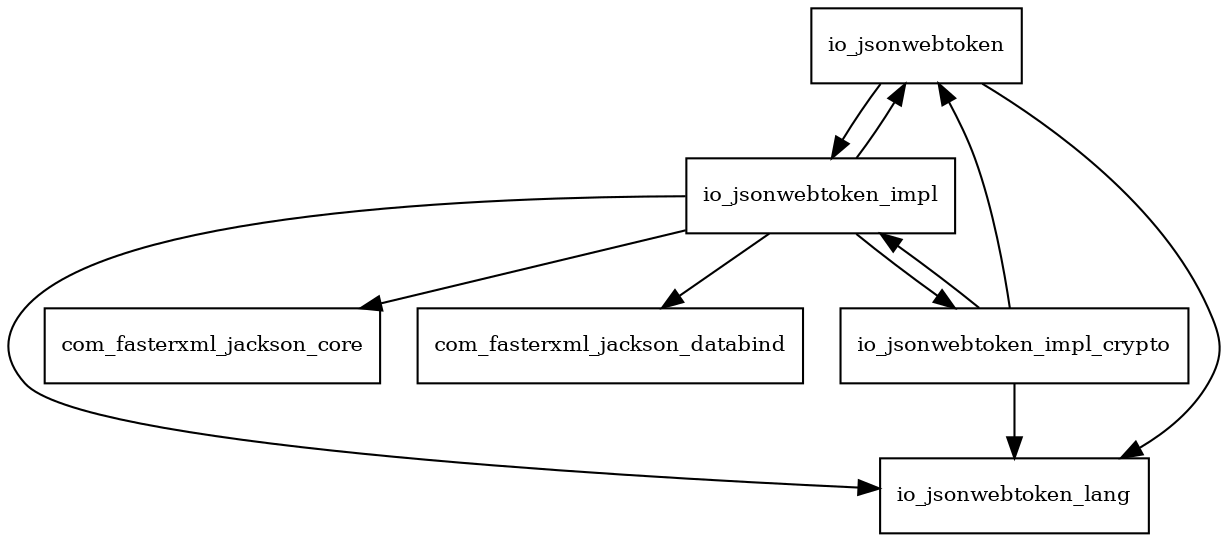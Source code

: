 digraph jjwt_0_4_package_dependencies {
  node [shape = box, fontsize=10.0];
  io_jsonwebtoken -> io_jsonwebtoken_impl;
  io_jsonwebtoken -> io_jsonwebtoken_lang;
  io_jsonwebtoken_impl -> com_fasterxml_jackson_core;
  io_jsonwebtoken_impl -> com_fasterxml_jackson_databind;
  io_jsonwebtoken_impl -> io_jsonwebtoken;
  io_jsonwebtoken_impl -> io_jsonwebtoken_impl_crypto;
  io_jsonwebtoken_impl -> io_jsonwebtoken_lang;
  io_jsonwebtoken_impl_crypto -> io_jsonwebtoken;
  io_jsonwebtoken_impl_crypto -> io_jsonwebtoken_impl;
  io_jsonwebtoken_impl_crypto -> io_jsonwebtoken_lang;
}
